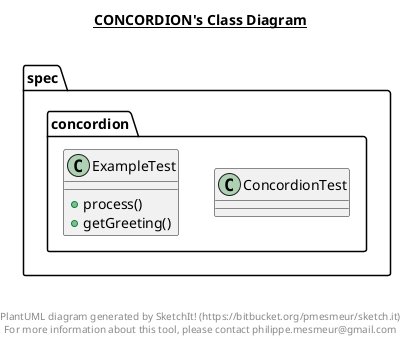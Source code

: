 @startuml

title __CONCORDION's Class Diagram__\n

  package spec.concordion {
    class ConcordionTest {
    }
  }
  

  package spec.concordion {
    class ExampleTest {
        + process()
        + getGreeting()
    }
  }
  



right footer


PlantUML diagram generated by SketchIt! (https://bitbucket.org/pmesmeur/sketch.it)
For more information about this tool, please contact philippe.mesmeur@gmail.com
endfooter

@enduml
